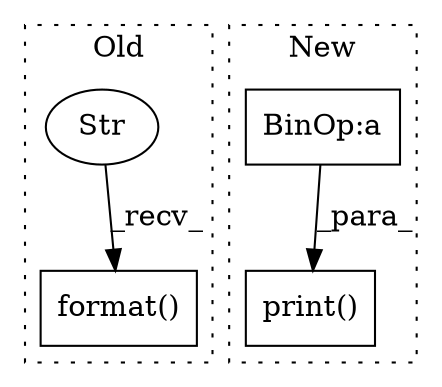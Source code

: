digraph G {
subgraph cluster0 {
1 [label="format()" a="75" s="10956,10990" l="22,1" shape="box"];
3 [label="Str" a="66" s="10956" l="14" shape="ellipse"];
label = "Old";
style="dotted";
}
subgraph cluster1 {
2 [label="print()" a="75" s="10426,10673" l="8,1" shape="box"];
4 [label="BinOp:a" a="82" s="10582" l="3" shape="box"];
label = "New";
style="dotted";
}
3 -> 1 [label="_recv_"];
4 -> 2 [label="_para_"];
}